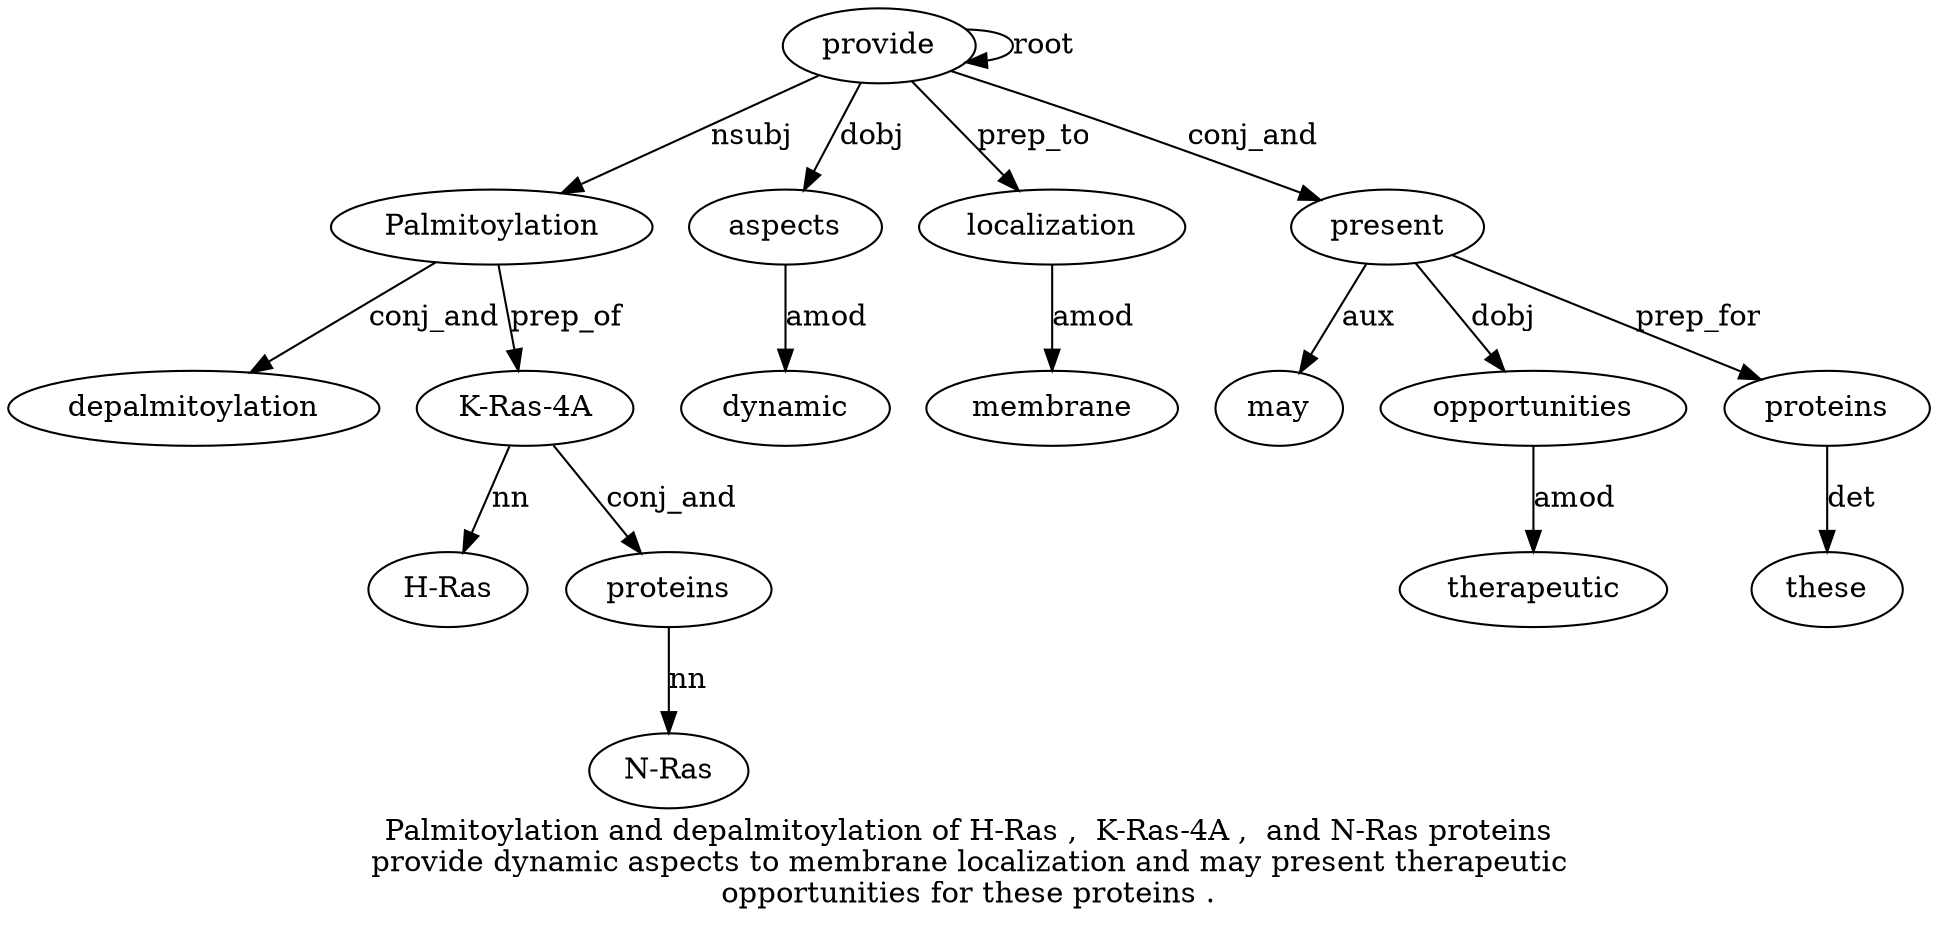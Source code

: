digraph "Palmitoylation and depalmitoylation of H-Ras ,  K-Ras-4A ,  and N-Ras proteins provide dynamic aspects to membrane localization and may present therapeutic opportunities for these proteins ." {
label="Palmitoylation and depalmitoylation of H-Ras ,  K-Ras-4A ,  and N-Ras proteins
provide dynamic aspects to membrane localization and may present therapeutic
opportunities for these proteins .";
provide12 [style=filled, fillcolor=white, label=provide];
Palmitoylation1 [style=filled, fillcolor=white, label=Palmitoylation];
provide12 -> Palmitoylation1  [label=nsubj];
depalmitoylation3 [style=filled, fillcolor=white, label=depalmitoylation];
Palmitoylation1 -> depalmitoylation3  [label=conj_and];
"K-Ras-4A7" [style=filled, fillcolor=white, label="K-Ras-4A"];
"H-Ras5" [style=filled, fillcolor=white, label="H-Ras"];
"K-Ras-4A7" -> "H-Ras5"  [label=nn];
Palmitoylation1 -> "K-Ras-4A7"  [label=prep_of];
proteins11 [style=filled, fillcolor=white, label=proteins];
"N-Ras10" [style=filled, fillcolor=white, label="N-Ras"];
proteins11 -> "N-Ras10"  [label=nn];
"K-Ras-4A7" -> proteins11  [label=conj_and];
provide12 -> provide12  [label=root];
aspects14 [style=filled, fillcolor=white, label=aspects];
dynamic13 [style=filled, fillcolor=white, label=dynamic];
aspects14 -> dynamic13  [label=amod];
provide12 -> aspects14  [label=dobj];
localization17 [style=filled, fillcolor=white, label=localization];
membrane16 [style=filled, fillcolor=white, label=membrane];
localization17 -> membrane16  [label=amod];
provide12 -> localization17  [label=prep_to];
present20 [style=filled, fillcolor=white, label=present];
may19 [style=filled, fillcolor=white, label=may];
present20 -> may19  [label=aux];
provide12 -> present20  [label=conj_and];
opportunities22 [style=filled, fillcolor=white, label=opportunities];
therapeutic21 [style=filled, fillcolor=white, label=therapeutic];
opportunities22 -> therapeutic21  [label=amod];
present20 -> opportunities22  [label=dobj];
proteins25 [style=filled, fillcolor=white, label=proteins];
these24 [style=filled, fillcolor=white, label=these];
proteins25 -> these24  [label=det];
present20 -> proteins25  [label=prep_for];
}

